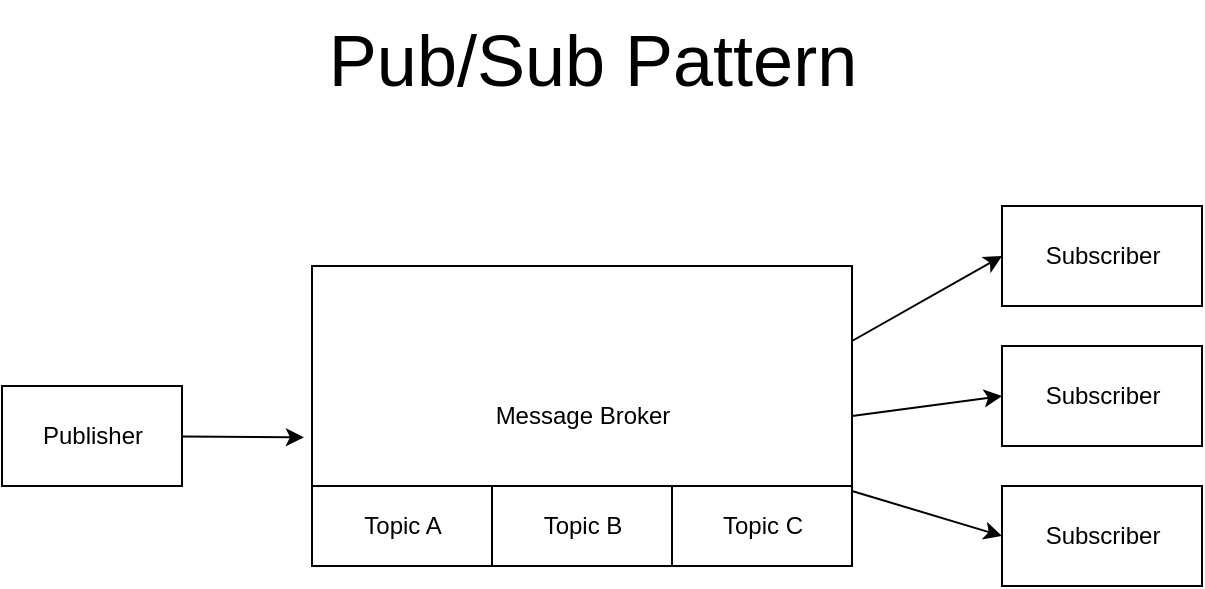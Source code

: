 <mxfile>
    <diagram id="sqt5blqFPoxAXmmQs01V" name="Pub/Sub">
        <mxGraphModel dx="1029" dy="408" grid="0" gridSize="10" guides="0" tooltips="0" connect="1" arrows="1" fold="1" page="0" pageScale="1" pageWidth="850" pageHeight="1100" math="0" shadow="0">
            <root>
                <mxCell id="0"/>
                <mxCell id="1" parent="0"/>
                <mxCell id="8" style="edgeStyle=none;html=1;entryX=-0.015;entryY=0.571;entryDx=0;entryDy=0;entryPerimeter=0;" parent="1" source="3" target="4" edge="1">
                    <mxGeometry relative="1" as="geometry"/>
                </mxCell>
                <mxCell id="3" value="Publisher" style="html=1;dashed=0;whitespace=wrap;" parent="1" vertex="1">
                    <mxGeometry x="125" y="370" width="90" height="50" as="geometry"/>
                </mxCell>
                <mxCell id="9" style="edgeStyle=none;html=1;exitX=1;exitY=0.25;exitDx=0;exitDy=0;entryX=0;entryY=0.5;entryDx=0;entryDy=0;" parent="1" source="4" target="5" edge="1">
                    <mxGeometry relative="1" as="geometry"/>
                </mxCell>
                <mxCell id="10" style="edgeStyle=none;html=1;exitX=1;exitY=0.5;exitDx=0;exitDy=0;entryX=0;entryY=0.5;entryDx=0;entryDy=0;" parent="1" source="4" target="6" edge="1">
                    <mxGeometry relative="1" as="geometry"/>
                </mxCell>
                <mxCell id="11" style="edgeStyle=none;html=1;exitX=1;exitY=0.75;exitDx=0;exitDy=0;entryX=0;entryY=0.5;entryDx=0;entryDy=0;" parent="1" source="4" target="7" edge="1">
                    <mxGeometry relative="1" as="geometry"/>
                </mxCell>
                <mxCell id="4" value="Message Broker" style="html=1;dashed=0;whitespace=wrap;" parent="1" vertex="1">
                    <mxGeometry x="280" y="310" width="270" height="150" as="geometry"/>
                </mxCell>
                <mxCell id="5" value="Subscriber" style="html=1;dashed=0;whitespace=wrap;" parent="1" vertex="1">
                    <mxGeometry x="625" y="280" width="100" height="50" as="geometry"/>
                </mxCell>
                <mxCell id="6" value="Subscriber" style="html=1;dashed=0;whitespace=wrap;" parent="1" vertex="1">
                    <mxGeometry x="625" y="350" width="100" height="50" as="geometry"/>
                </mxCell>
                <mxCell id="7" value="Subscriber" style="html=1;dashed=0;whitespace=wrap;" parent="1" vertex="1">
                    <mxGeometry x="625" y="420" width="100" height="50" as="geometry"/>
                </mxCell>
                <mxCell id="12" value="Topic A" style="html=1;dashed=0;whitespace=wrap;" parent="1" vertex="1">
                    <mxGeometry x="280" y="420" width="90" height="40" as="geometry"/>
                </mxCell>
                <mxCell id="13" value="&lt;font style=&quot;font-size: 36px;&quot;&gt;Pub/Sub Pattern&lt;/font&gt;" style="text;html=1;align=center;verticalAlign=middle;resizable=0;points=[];autosize=1;strokeColor=none;fillColor=none;" parent="1" vertex="1">
                    <mxGeometry x="275" y="177" width="290" height="60" as="geometry"/>
                </mxCell>
                <mxCell id="14" value="Topic B" style="html=1;dashed=0;whitespace=wrap;" parent="1" vertex="1">
                    <mxGeometry x="370" y="420" width="90" height="40" as="geometry"/>
                </mxCell>
                <mxCell id="15" value="Topic C" style="html=1;dashed=0;whitespace=wrap;" parent="1" vertex="1">
                    <mxGeometry x="460" y="420" width="90" height="40" as="geometry"/>
                </mxCell>
            </root>
        </mxGraphModel>
    </diagram>
</mxfile>
